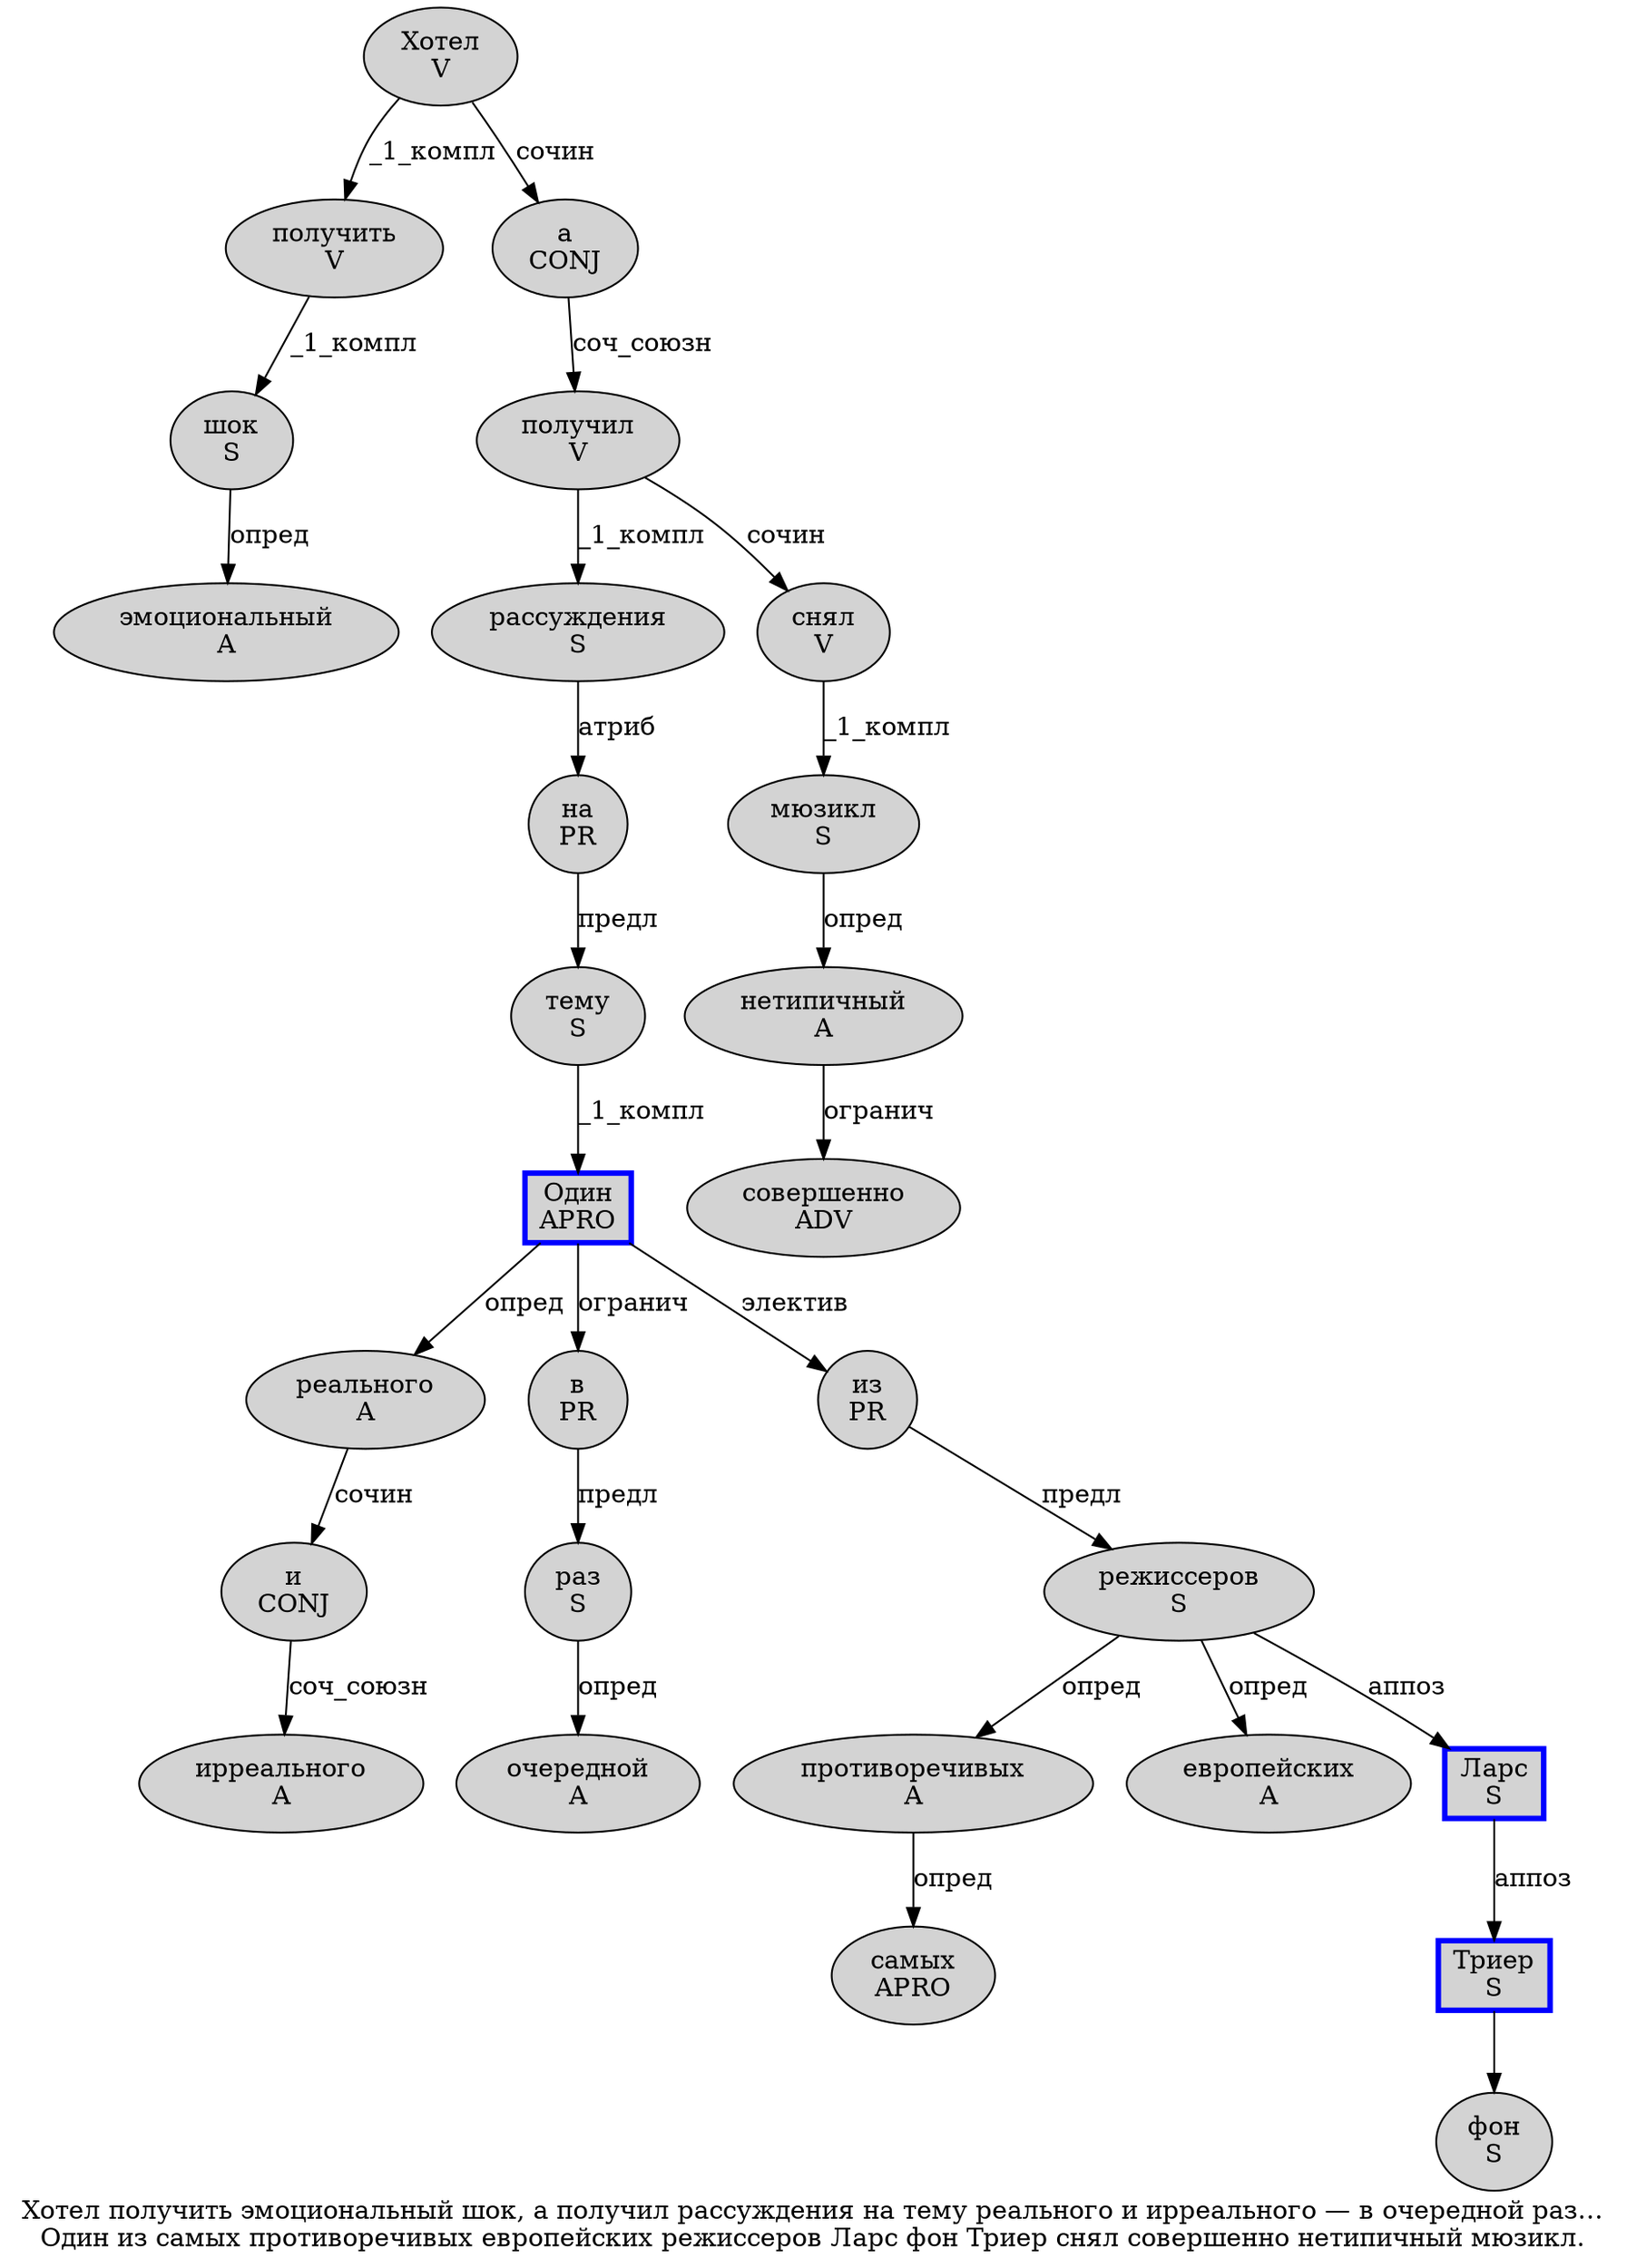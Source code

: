 digraph SENTENCE_1403 {
	graph [label="Хотел получить эмоциональный шок, а получил рассуждения на тему реального и ирреального — в очередной раз…
Один из самых противоречивых европейских режиссеров Ларс фон Триер снял совершенно нетипичный мюзикл."]
	node [style=filled]
		0 [label="Хотел
V" color="" fillcolor=lightgray penwidth=1 shape=ellipse]
		1 [label="получить
V" color="" fillcolor=lightgray penwidth=1 shape=ellipse]
		2 [label="эмоциональный
A" color="" fillcolor=lightgray penwidth=1 shape=ellipse]
		3 [label="шок
S" color="" fillcolor=lightgray penwidth=1 shape=ellipse]
		5 [label="а
CONJ" color="" fillcolor=lightgray penwidth=1 shape=ellipse]
		6 [label="получил
V" color="" fillcolor=lightgray penwidth=1 shape=ellipse]
		7 [label="рассуждения
S" color="" fillcolor=lightgray penwidth=1 shape=ellipse]
		8 [label="на
PR" color="" fillcolor=lightgray penwidth=1 shape=ellipse]
		9 [label="тему
S" color="" fillcolor=lightgray penwidth=1 shape=ellipse]
		10 [label="реального
A" color="" fillcolor=lightgray penwidth=1 shape=ellipse]
		11 [label="и
CONJ" color="" fillcolor=lightgray penwidth=1 shape=ellipse]
		12 [label="ирреального
A" color="" fillcolor=lightgray penwidth=1 shape=ellipse]
		14 [label="в
PR" color="" fillcolor=lightgray penwidth=1 shape=ellipse]
		15 [label="очередной
A" color="" fillcolor=lightgray penwidth=1 shape=ellipse]
		16 [label="раз
S" color="" fillcolor=lightgray penwidth=1 shape=ellipse]
		18 [label="Один
APRO" color=blue fillcolor=lightgray penwidth=3 shape=box]
		19 [label="из
PR" color="" fillcolor=lightgray penwidth=1 shape=ellipse]
		20 [label="самых
APRO" color="" fillcolor=lightgray penwidth=1 shape=ellipse]
		21 [label="противоречивых
A" color="" fillcolor=lightgray penwidth=1 shape=ellipse]
		22 [label="европейских
A" color="" fillcolor=lightgray penwidth=1 shape=ellipse]
		23 [label="режиссеров
S" color="" fillcolor=lightgray penwidth=1 shape=ellipse]
		24 [label="Ларс
S" color=blue fillcolor=lightgray penwidth=3 shape=box]
		25 [label="фон
S" color="" fillcolor=lightgray penwidth=1 shape=ellipse]
		26 [label="Триер
S" color=blue fillcolor=lightgray penwidth=3 shape=box]
		27 [label="снял
V" color="" fillcolor=lightgray penwidth=1 shape=ellipse]
		28 [label="совершенно
ADV" color="" fillcolor=lightgray penwidth=1 shape=ellipse]
		29 [label="нетипичный
A" color="" fillcolor=lightgray penwidth=1 shape=ellipse]
		30 [label="мюзикл
S" color="" fillcolor=lightgray penwidth=1 shape=ellipse]
			18 -> 10 [label="опред"]
			18 -> 14 [label="огранич"]
			18 -> 19 [label="электив"]
			11 -> 12 [label="соч_союзн"]
			24 -> 26 [label="аппоз"]
			29 -> 28 [label="огранич"]
			26 -> 25
			23 -> 21 [label="опред"]
			23 -> 22 [label="опред"]
			23 -> 24 [label="аппоз"]
			9 -> 18 [label="_1_компл"]
			19 -> 23 [label="предл"]
			8 -> 9 [label="предл"]
			6 -> 7 [label="_1_компл"]
			6 -> 27 [label="сочин"]
			0 -> 1 [label="_1_компл"]
			0 -> 5 [label="сочин"]
			21 -> 20 [label="опред"]
			1 -> 3 [label="_1_компл"]
			16 -> 15 [label="опред"]
			5 -> 6 [label="соч_союзн"]
			10 -> 11 [label="сочин"]
			7 -> 8 [label="атриб"]
			3 -> 2 [label="опред"]
			30 -> 29 [label="опред"]
			14 -> 16 [label="предл"]
			27 -> 30 [label="_1_компл"]
}